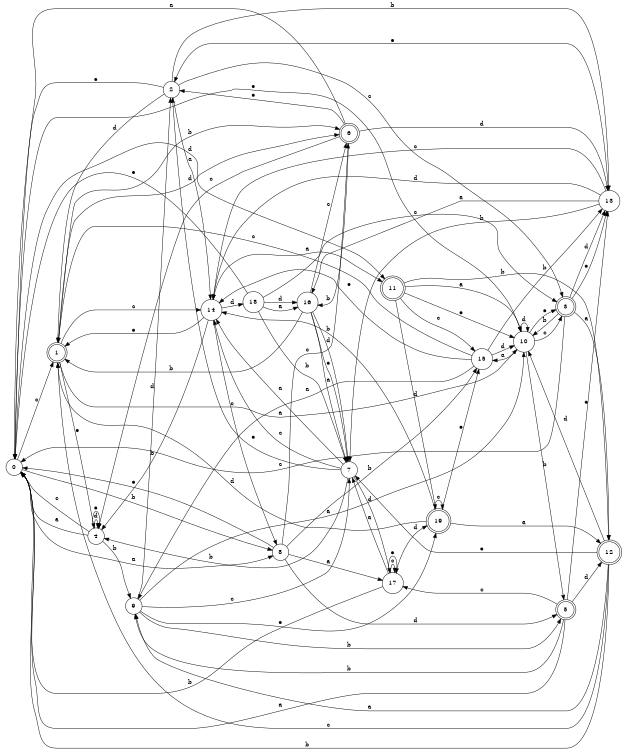 digraph n16_3 {
__start0 [label="" shape="none"];

rankdir=LR;
size="8,5";

s0 [style="filled", color="black", fillcolor="white" shape="circle", label="0"];
s1 [style="rounded,filled", color="black", fillcolor="white" shape="doublecircle", label="1"];
s2 [style="filled", color="black", fillcolor="white" shape="circle", label="2"];
s3 [style="rounded,filled", color="black", fillcolor="white" shape="doublecircle", label="3"];
s4 [style="filled", color="black", fillcolor="white" shape="circle", label="4"];
s5 [style="rounded,filled", color="black", fillcolor="white" shape="doublecircle", label="5"];
s6 [style="rounded,filled", color="black", fillcolor="white" shape="doublecircle", label="6"];
s7 [style="filled", color="black", fillcolor="white" shape="circle", label="7"];
s8 [style="filled", color="black", fillcolor="white" shape="circle", label="8"];
s9 [style="filled", color="black", fillcolor="white" shape="circle", label="9"];
s10 [style="filled", color="black", fillcolor="white" shape="circle", label="10"];
s11 [style="rounded,filled", color="black", fillcolor="white" shape="doublecircle", label="11"];
s12 [style="rounded,filled", color="black", fillcolor="white" shape="doublecircle", label="12"];
s13 [style="filled", color="black", fillcolor="white" shape="circle", label="13"];
s14 [style="filled", color="black", fillcolor="white" shape="circle", label="14"];
s15 [style="filled", color="black", fillcolor="white" shape="circle", label="15"];
s16 [style="filled", color="black", fillcolor="white" shape="circle", label="16"];
s17 [style="filled", color="black", fillcolor="white" shape="circle", label="17"];
s18 [style="filled", color="black", fillcolor="white" shape="circle", label="18"];
s19 [style="rounded,filled", color="black", fillcolor="white" shape="doublecircle", label="19"];
s0 -> s8 [label="a"];
s0 -> s8 [label="b"];
s0 -> s1 [label="c"];
s0 -> s11 [label="d"];
s0 -> s10 [label="e"];
s1 -> s10 [label="a"];
s1 -> s6 [label="b"];
s1 -> s14 [label="c"];
s1 -> s6 [label="d"];
s1 -> s4 [label="e"];
s2 -> s14 [label="a"];
s2 -> s13 [label="b"];
s2 -> s3 [label="c"];
s2 -> s1 [label="d"];
s2 -> s0 [label="e"];
s3 -> s12 [label="a"];
s3 -> s10 [label="b"];
s3 -> s0 [label="c"];
s3 -> s13 [label="d"];
s3 -> s13 [label="e"];
s4 -> s0 [label="a"];
s4 -> s9 [label="b"];
s4 -> s0 [label="c"];
s4 -> s4 [label="d"];
s4 -> s4 [label="e"];
s5 -> s0 [label="a"];
s5 -> s9 [label="b"];
s5 -> s17 [label="c"];
s5 -> s12 [label="d"];
s5 -> s13 [label="e"];
s6 -> s0 [label="a"];
s6 -> s16 [label="b"];
s6 -> s4 [label="c"];
s6 -> s13 [label="d"];
s6 -> s2 [label="e"];
s7 -> s14 [label="a"];
s7 -> s4 [label="b"];
s7 -> s14 [label="c"];
s7 -> s17 [label="d"];
s7 -> s2 [label="e"];
s8 -> s17 [label="a"];
s8 -> s15 [label="b"];
s8 -> s6 [label="c"];
s8 -> s5 [label="d"];
s8 -> s0 [label="e"];
s9 -> s10 [label="a"];
s9 -> s5 [label="b"];
s9 -> s7 [label="c"];
s9 -> s2 [label="d"];
s9 -> s19 [label="e"];
s10 -> s15 [label="a"];
s10 -> s5 [label="b"];
s10 -> s3 [label="c"];
s10 -> s10 [label="d"];
s10 -> s3 [label="e"];
s11 -> s10 [label="a"];
s11 -> s12 [label="b"];
s11 -> s15 [label="c"];
s11 -> s19 [label="d"];
s11 -> s10 [label="e"];
s12 -> s9 [label="a"];
s12 -> s0 [label="b"];
s12 -> s1 [label="c"];
s12 -> s10 [label="d"];
s12 -> s7 [label="e"];
s13 -> s16 [label="a"];
s13 -> s7 [label="b"];
s13 -> s14 [label="c"];
s13 -> s14 [label="d"];
s13 -> s2 [label="e"];
s14 -> s11 [label="a"];
s14 -> s4 [label="b"];
s14 -> s8 [label="c"];
s14 -> s18 [label="d"];
s14 -> s1 [label="e"];
s15 -> s9 [label="a"];
s15 -> s13 [label="b"];
s15 -> s1 [label="c"];
s15 -> s10 [label="d"];
s15 -> s14 [label="e"];
s16 -> s7 [label="a"];
s16 -> s1 [label="b"];
s16 -> s6 [label="c"];
s16 -> s7 [label="d"];
s16 -> s7 [label="e"];
s17 -> s7 [label="a"];
s17 -> s0 [label="b"];
s17 -> s17 [label="c"];
s17 -> s19 [label="d"];
s17 -> s17 [label="e"];
s18 -> s16 [label="a"];
s18 -> s7 [label="b"];
s18 -> s3 [label="c"];
s18 -> s16 [label="d"];
s18 -> s0 [label="e"];
s19 -> s12 [label="a"];
s19 -> s14 [label="b"];
s19 -> s19 [label="c"];
s19 -> s1 [label="d"];
s19 -> s15 [label="e"];

}